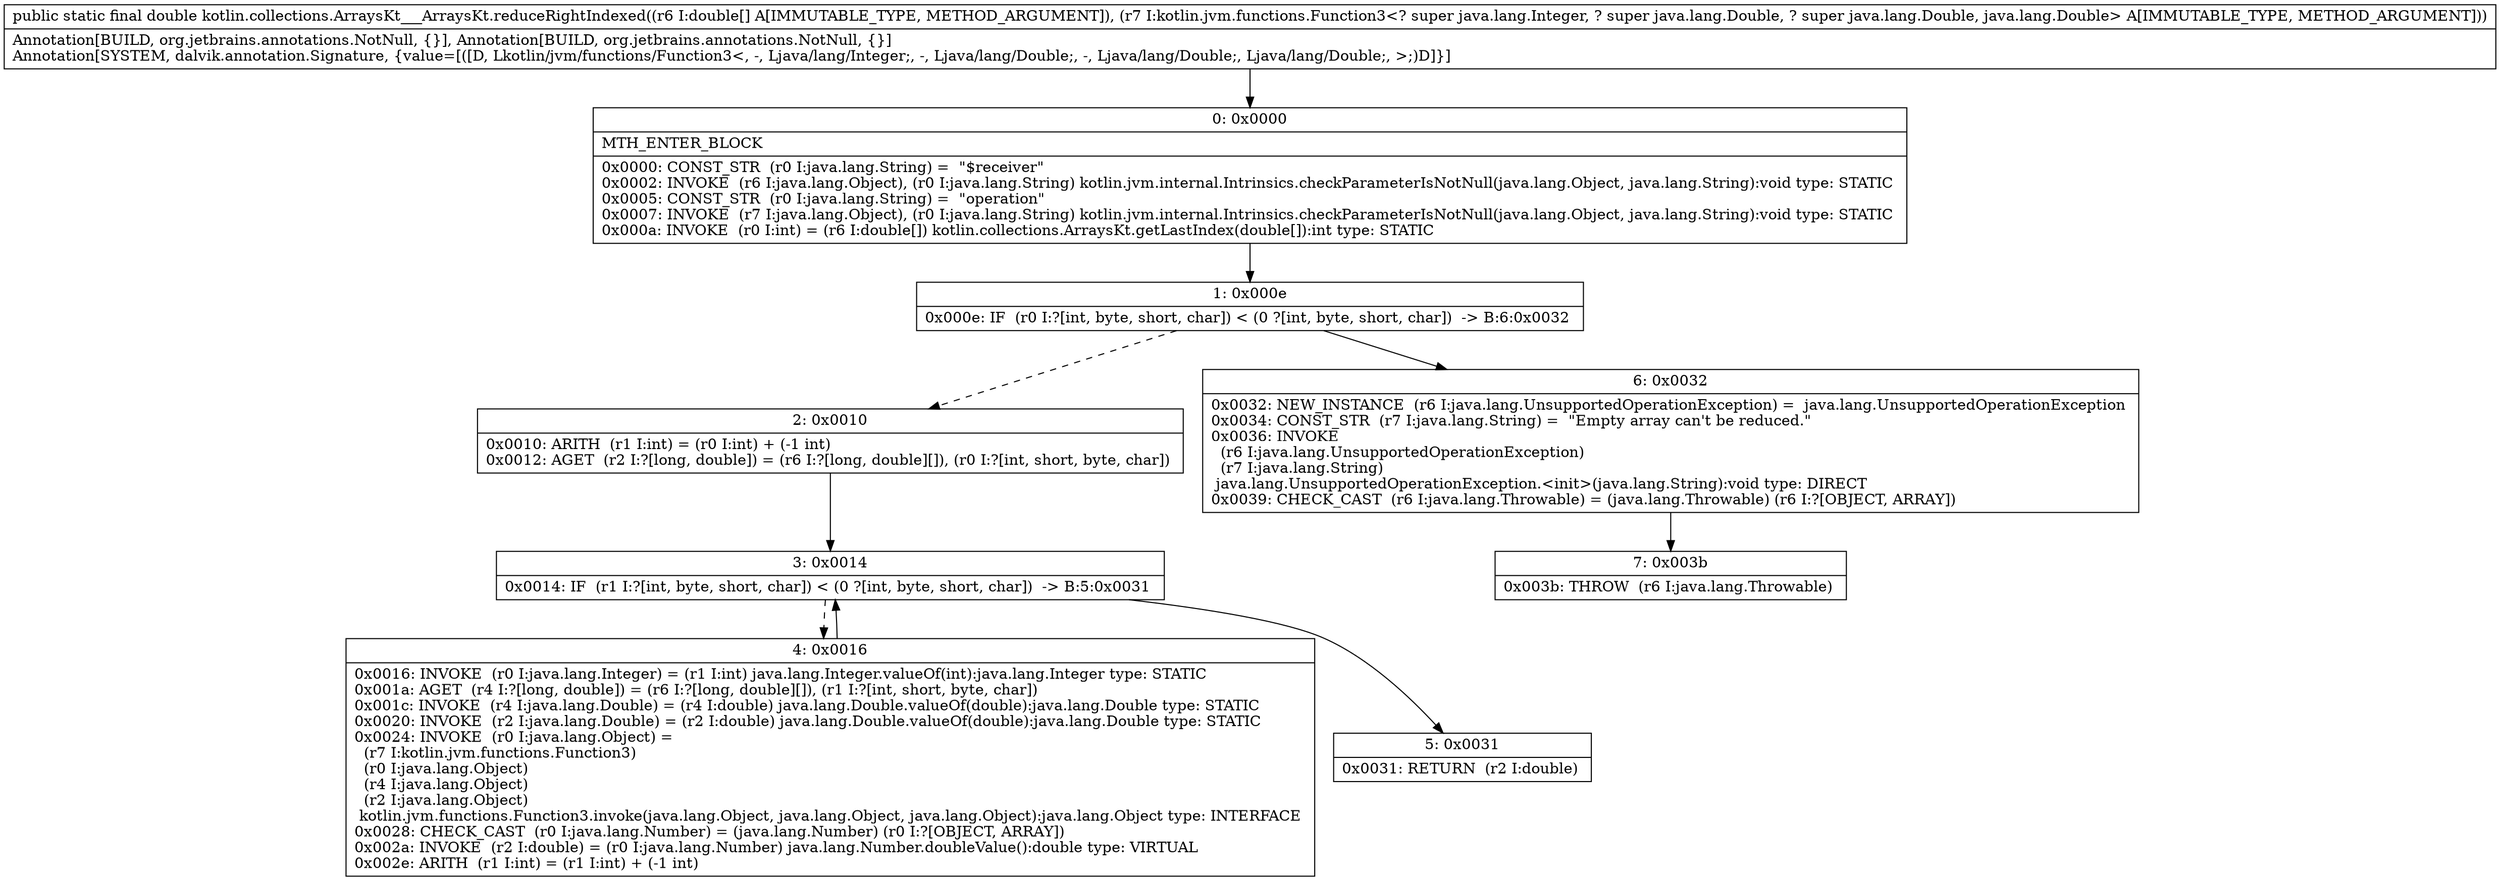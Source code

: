 digraph "CFG forkotlin.collections.ArraysKt___ArraysKt.reduceRightIndexed([DLkotlin\/jvm\/functions\/Function3;)D" {
Node_0 [shape=record,label="{0\:\ 0x0000|MTH_ENTER_BLOCK\l|0x0000: CONST_STR  (r0 I:java.lang.String) =  \"$receiver\" \l0x0002: INVOKE  (r6 I:java.lang.Object), (r0 I:java.lang.String) kotlin.jvm.internal.Intrinsics.checkParameterIsNotNull(java.lang.Object, java.lang.String):void type: STATIC \l0x0005: CONST_STR  (r0 I:java.lang.String) =  \"operation\" \l0x0007: INVOKE  (r7 I:java.lang.Object), (r0 I:java.lang.String) kotlin.jvm.internal.Intrinsics.checkParameterIsNotNull(java.lang.Object, java.lang.String):void type: STATIC \l0x000a: INVOKE  (r0 I:int) = (r6 I:double[]) kotlin.collections.ArraysKt.getLastIndex(double[]):int type: STATIC \l}"];
Node_1 [shape=record,label="{1\:\ 0x000e|0x000e: IF  (r0 I:?[int, byte, short, char]) \< (0 ?[int, byte, short, char])  \-\> B:6:0x0032 \l}"];
Node_2 [shape=record,label="{2\:\ 0x0010|0x0010: ARITH  (r1 I:int) = (r0 I:int) + (\-1 int) \l0x0012: AGET  (r2 I:?[long, double]) = (r6 I:?[long, double][]), (r0 I:?[int, short, byte, char]) \l}"];
Node_3 [shape=record,label="{3\:\ 0x0014|0x0014: IF  (r1 I:?[int, byte, short, char]) \< (0 ?[int, byte, short, char])  \-\> B:5:0x0031 \l}"];
Node_4 [shape=record,label="{4\:\ 0x0016|0x0016: INVOKE  (r0 I:java.lang.Integer) = (r1 I:int) java.lang.Integer.valueOf(int):java.lang.Integer type: STATIC \l0x001a: AGET  (r4 I:?[long, double]) = (r6 I:?[long, double][]), (r1 I:?[int, short, byte, char]) \l0x001c: INVOKE  (r4 I:java.lang.Double) = (r4 I:double) java.lang.Double.valueOf(double):java.lang.Double type: STATIC \l0x0020: INVOKE  (r2 I:java.lang.Double) = (r2 I:double) java.lang.Double.valueOf(double):java.lang.Double type: STATIC \l0x0024: INVOKE  (r0 I:java.lang.Object) = \l  (r7 I:kotlin.jvm.functions.Function3)\l  (r0 I:java.lang.Object)\l  (r4 I:java.lang.Object)\l  (r2 I:java.lang.Object)\l kotlin.jvm.functions.Function3.invoke(java.lang.Object, java.lang.Object, java.lang.Object):java.lang.Object type: INTERFACE \l0x0028: CHECK_CAST  (r0 I:java.lang.Number) = (java.lang.Number) (r0 I:?[OBJECT, ARRAY]) \l0x002a: INVOKE  (r2 I:double) = (r0 I:java.lang.Number) java.lang.Number.doubleValue():double type: VIRTUAL \l0x002e: ARITH  (r1 I:int) = (r1 I:int) + (\-1 int) \l}"];
Node_5 [shape=record,label="{5\:\ 0x0031|0x0031: RETURN  (r2 I:double) \l}"];
Node_6 [shape=record,label="{6\:\ 0x0032|0x0032: NEW_INSTANCE  (r6 I:java.lang.UnsupportedOperationException) =  java.lang.UnsupportedOperationException \l0x0034: CONST_STR  (r7 I:java.lang.String) =  \"Empty array can't be reduced.\" \l0x0036: INVOKE  \l  (r6 I:java.lang.UnsupportedOperationException)\l  (r7 I:java.lang.String)\l java.lang.UnsupportedOperationException.\<init\>(java.lang.String):void type: DIRECT \l0x0039: CHECK_CAST  (r6 I:java.lang.Throwable) = (java.lang.Throwable) (r6 I:?[OBJECT, ARRAY]) \l}"];
Node_7 [shape=record,label="{7\:\ 0x003b|0x003b: THROW  (r6 I:java.lang.Throwable) \l}"];
MethodNode[shape=record,label="{public static final double kotlin.collections.ArraysKt___ArraysKt.reduceRightIndexed((r6 I:double[] A[IMMUTABLE_TYPE, METHOD_ARGUMENT]), (r7 I:kotlin.jvm.functions.Function3\<? super java.lang.Integer, ? super java.lang.Double, ? super java.lang.Double, java.lang.Double\> A[IMMUTABLE_TYPE, METHOD_ARGUMENT]))  | Annotation[BUILD, org.jetbrains.annotations.NotNull, \{\}], Annotation[BUILD, org.jetbrains.annotations.NotNull, \{\}]\lAnnotation[SYSTEM, dalvik.annotation.Signature, \{value=[([D, Lkotlin\/jvm\/functions\/Function3\<, \-, Ljava\/lang\/Integer;, \-, Ljava\/lang\/Double;, \-, Ljava\/lang\/Double;, Ljava\/lang\/Double;, \>;)D]\}]\l}"];
MethodNode -> Node_0;
Node_0 -> Node_1;
Node_1 -> Node_2[style=dashed];
Node_1 -> Node_6;
Node_2 -> Node_3;
Node_3 -> Node_4[style=dashed];
Node_3 -> Node_5;
Node_4 -> Node_3;
Node_6 -> Node_7;
}

